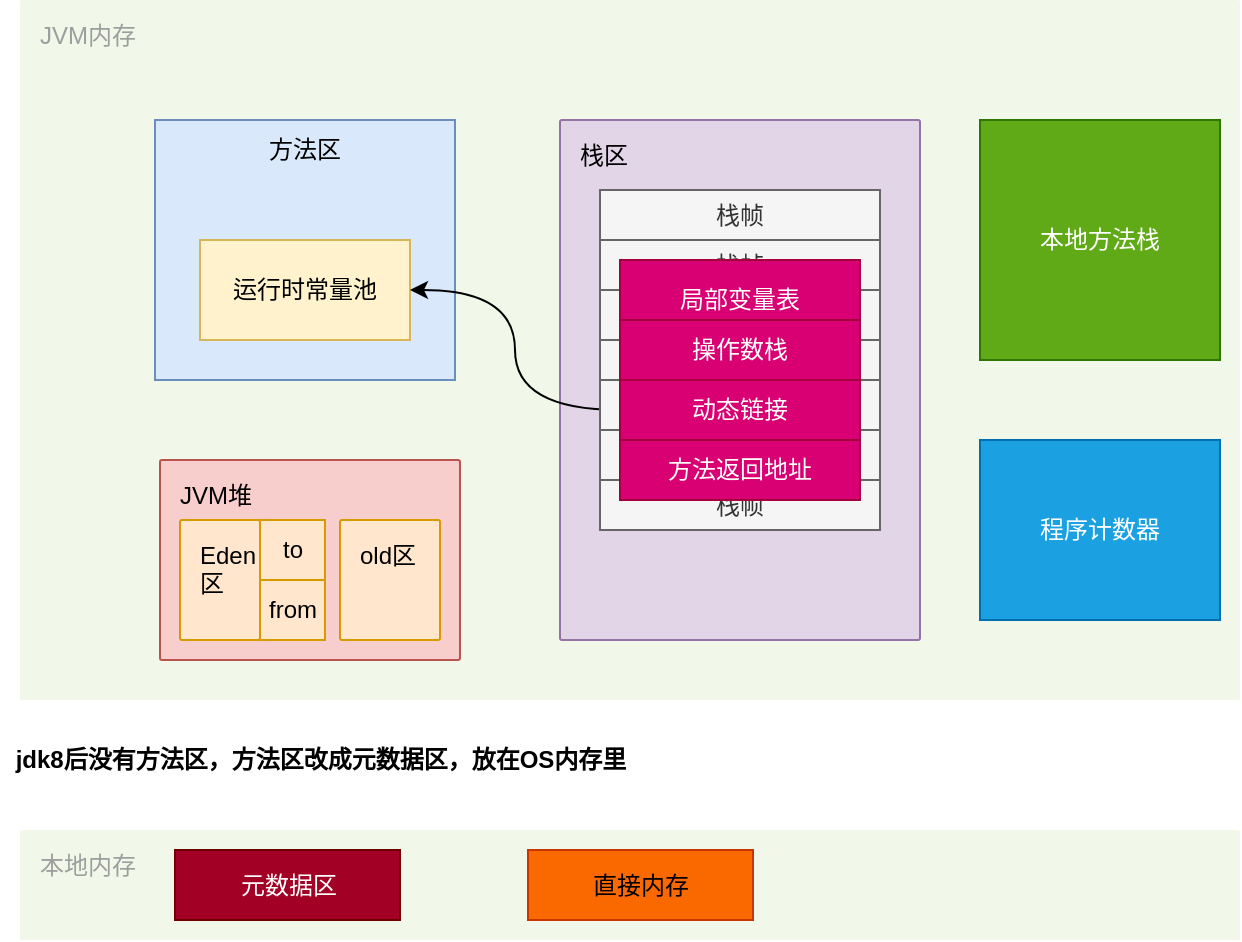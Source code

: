 <mxfile version="16.1.2" type="device"><diagram id="Q6vTV0PUw-RQiSvFKZvE" name="第 1 页"><mxGraphModel dx="1104" dy="680" grid="1" gridSize="10" guides="1" tooltips="1" connect="1" arrows="1" fold="1" page="1" pageScale="1" pageWidth="827" pageHeight="1169" math="0" shadow="0"><root><mxCell id="0"/><mxCell id="1" parent="0"/><mxCell id="L5l0zIu3Irrtsz6-31cZ-1" value="JVM内存" style="sketch=0;points=[[0,0,0],[0.25,0,0],[0.5,0,0],[0.75,0,0],[1,0,0],[1,0.25,0],[1,0.5,0],[1,0.75,0],[1,1,0],[0.75,1,0],[0.5,1,0],[0.25,1,0],[0,1,0],[0,0.75,0],[0,0.5,0],[0,0.25,0]];rounded=1;absoluteArcSize=1;arcSize=2;html=1;strokeColor=none;gradientColor=none;shadow=0;dashed=0;fontSize=12;fontColor=#9E9E9E;align=left;verticalAlign=top;spacing=10;spacingTop=-4;fillColor=#F1F8E9;" vertex="1" parent="1"><mxGeometry x="160" y="130" width="610" height="350" as="geometry"/></mxCell><mxCell id="L5l0zIu3Irrtsz6-31cZ-2" value="" style="rounded=0;whiteSpace=wrap;html=1;fillColor=#dae8fc;strokeColor=#6c8ebf;" vertex="1" parent="1"><mxGeometry x="227.5" y="190" width="150" height="130" as="geometry"/></mxCell><mxCell id="L5l0zIu3Irrtsz6-31cZ-5" value="方法区" style="text;html=1;strokeColor=none;fillColor=none;align=center;verticalAlign=middle;whiteSpace=wrap;rounded=0;" vertex="1" parent="1"><mxGeometry x="275" y="190" width="55" height="30" as="geometry"/></mxCell><mxCell id="L5l0zIu3Irrtsz6-31cZ-6" value="运行时常量池" style="rounded=0;whiteSpace=wrap;html=1;fillColor=#fff2cc;strokeColor=#d6b656;" vertex="1" parent="1"><mxGeometry x="250" y="250" width="105" height="50" as="geometry"/></mxCell><mxCell id="L5l0zIu3Irrtsz6-31cZ-7" value="JVM堆" style="sketch=0;points=[[0,0,0],[0.25,0,0],[0.5,0,0],[0.75,0,0],[1,0,0],[1,0.25,0],[1,0.5,0],[1,0.75,0],[1,1,0],[0.75,1,0],[0.5,1,0],[0.25,1,0],[0,1,0],[0,0.75,0],[0,0.5,0],[0,0.25,0]];rounded=1;absoluteArcSize=1;arcSize=2;html=1;strokeColor=#b85450;shadow=0;dashed=0;fontSize=12;align=left;verticalAlign=top;spacing=10;spacingTop=-4;fillColor=#f8cecc;" vertex="1" parent="1"><mxGeometry x="230" y="360" width="150" height="100" as="geometry"/></mxCell><mxCell id="L5l0zIu3Irrtsz6-31cZ-8" value="Eden&lt;br&gt;区" style="sketch=0;points=[[0,0,0],[0.25,0,0],[0.5,0,0],[0.75,0,0],[1,0,0],[1,0.25,0],[1,0.5,0],[1,0.75,0],[1,1,0],[0.75,1,0],[0.5,1,0],[0.25,1,0],[0,1,0],[0,0.75,0],[0,0.5,0],[0,0.25,0]];rounded=1;absoluteArcSize=1;arcSize=2;html=1;strokeColor=#d79b00;shadow=0;dashed=0;fontSize=12;align=left;verticalAlign=top;spacing=10;spacingTop=-4;fillColor=#ffe6cc;" vertex="1" parent="1"><mxGeometry x="240" y="390" width="40" height="60" as="geometry"/></mxCell><mxCell id="L5l0zIu3Irrtsz6-31cZ-9" value="old区" style="sketch=0;points=[[0,0,0],[0.25,0,0],[0.5,0,0],[0.75,0,0],[1,0,0],[1,0.25,0],[1,0.5,0],[1,0.75,0],[1,1,0],[0.75,1,0],[0.5,1,0],[0.25,1,0],[0,1,0],[0,0.75,0],[0,0.5,0],[0,0.25,0]];rounded=1;absoluteArcSize=1;arcSize=2;html=1;strokeColor=#d79b00;shadow=0;dashed=0;fontSize=12;align=left;verticalAlign=top;spacing=10;spacingTop=-4;fillColor=#ffe6cc;" vertex="1" parent="1"><mxGeometry x="320" y="390" width="50" height="60" as="geometry"/></mxCell><mxCell id="L5l0zIu3Irrtsz6-31cZ-10" value="from" style="rounded=0;whiteSpace=wrap;html=1;fillColor=#ffe6cc;strokeColor=#d79b00;" vertex="1" parent="1"><mxGeometry x="280" y="420" width="32.5" height="30" as="geometry"/></mxCell><mxCell id="L5l0zIu3Irrtsz6-31cZ-11" value="to" style="rounded=0;whiteSpace=wrap;html=1;fillColor=#ffe6cc;strokeColor=#d79b00;" vertex="1" parent="1"><mxGeometry x="280" y="390" width="32.5" height="30" as="geometry"/></mxCell><mxCell id="L5l0zIu3Irrtsz6-31cZ-12" value="本地内存" style="sketch=0;points=[[0,0,0],[0.25,0,0],[0.5,0,0],[0.75,0,0],[1,0,0],[1,0.25,0],[1,0.5,0],[1,0.75,0],[1,1,0],[0.75,1,0],[0.5,1,0],[0.25,1,0],[0,1,0],[0,0.75,0],[0,0.5,0],[0,0.25,0]];rounded=1;absoluteArcSize=1;arcSize=2;html=1;strokeColor=none;gradientColor=none;shadow=0;dashed=0;fontSize=12;fontColor=#9E9E9E;align=left;verticalAlign=top;spacing=10;spacingTop=-4;fillColor=#F1F8E9;" vertex="1" parent="1"><mxGeometry x="160" y="545" width="610" height="55" as="geometry"/></mxCell><mxCell id="L5l0zIu3Irrtsz6-31cZ-13" value="栈区" style="sketch=0;points=[[0,0,0],[0.25,0,0],[0.5,0,0],[0.75,0,0],[1,0,0],[1,0.25,0],[1,0.5,0],[1,0.75,0],[1,1,0],[0.75,1,0],[0.5,1,0],[0.25,1,0],[0,1,0],[0,0.75,0],[0,0.5,0],[0,0.25,0]];rounded=1;absoluteArcSize=1;arcSize=2;html=1;strokeColor=#9673a6;shadow=0;dashed=0;fontSize=12;align=left;verticalAlign=top;spacing=10;spacingTop=-4;fillColor=#e1d5e7;" vertex="1" parent="1"><mxGeometry x="430" y="190" width="180" height="260" as="geometry"/></mxCell><mxCell id="L5l0zIu3Irrtsz6-31cZ-15" value="栈帧" style="rounded=0;whiteSpace=wrap;html=1;fillColor=#f5f5f5;fontColor=#333333;strokeColor=#666666;" vertex="1" parent="1"><mxGeometry x="450" y="225" width="140" height="25" as="geometry"/></mxCell><mxCell id="L5l0zIu3Irrtsz6-31cZ-16" value="栈帧" style="rounded=0;whiteSpace=wrap;html=1;fillColor=#f5f5f5;fontColor=#333333;strokeColor=#666666;" vertex="1" parent="1"><mxGeometry x="450" y="250" width="140" height="25" as="geometry"/></mxCell><mxCell id="L5l0zIu3Irrtsz6-31cZ-17" value="&#10;&#10;&lt;span style=&quot;color: rgb(0, 0, 0); font-family: helvetica; font-size: 12px; font-style: normal; font-weight: 400; letter-spacing: normal; text-align: center; text-indent: 0px; text-transform: none; word-spacing: 0px; background-color: rgb(248, 249, 250); display: inline; float: none;&quot;&gt;栈帧&lt;/span&gt;&#10;&#10;" style="rounded=0;whiteSpace=wrap;html=1;fillColor=#f5f5f5;fontColor=#333333;strokeColor=#666666;" vertex="1" parent="1"><mxGeometry x="450" y="275" width="140" height="25" as="geometry"/></mxCell><mxCell id="L5l0zIu3Irrtsz6-31cZ-18" value="&lt;span&gt;栈帧&lt;/span&gt;" style="rounded=0;whiteSpace=wrap;html=1;fillColor=#f5f5f5;fontColor=#333333;strokeColor=#666666;" vertex="1" parent="1"><mxGeometry x="450" y="300" width="140" height="25" as="geometry"/></mxCell><mxCell id="L5l0zIu3Irrtsz6-31cZ-26" style="edgeStyle=orthogonalEdgeStyle;curved=1;rounded=0;orthogonalLoop=1;jettySize=auto;html=1;entryX=1;entryY=0.5;entryDx=0;entryDy=0;" edge="1" parent="1" source="L5l0zIu3Irrtsz6-31cZ-24" target="L5l0zIu3Irrtsz6-31cZ-6"><mxGeometry relative="1" as="geometry"/></mxCell><mxCell id="L5l0zIu3Irrtsz6-31cZ-19" value="&lt;span&gt;栈帧&lt;/span&gt;" style="rounded=0;whiteSpace=wrap;html=1;fillColor=#f5f5f5;fontColor=#333333;strokeColor=#666666;" vertex="1" parent="1"><mxGeometry x="450" y="320" width="140" height="25" as="geometry"/></mxCell><mxCell id="L5l0zIu3Irrtsz6-31cZ-20" value="&#10;&#10;&lt;span style=&quot;color: rgb(0, 0, 0); font-family: helvetica; font-size: 12px; font-style: normal; font-weight: 400; letter-spacing: normal; text-align: center; text-indent: 0px; text-transform: none; word-spacing: 0px; background-color: rgb(248, 249, 250); display: inline; float: none;&quot;&gt;栈帧&lt;/span&gt;&#10;&#10;" style="rounded=0;whiteSpace=wrap;html=1;fillColor=#f5f5f5;fontColor=#333333;strokeColor=#666666;" vertex="1" parent="1"><mxGeometry x="450" y="345" width="140" height="25" as="geometry"/></mxCell><mxCell id="L5l0zIu3Irrtsz6-31cZ-21" value="&lt;span&gt;栈帧&lt;/span&gt;" style="rounded=0;whiteSpace=wrap;html=1;fillColor=#f5f5f5;fontColor=#333333;strokeColor=#666666;" vertex="1" parent="1"><mxGeometry x="450" y="370" width="140" height="25" as="geometry"/></mxCell><mxCell id="L5l0zIu3Irrtsz6-31cZ-22" value="局部变量表" style="rounded=0;whiteSpace=wrap;html=1;fillColor=#d80073;fontColor=#ffffff;strokeColor=#A50040;" vertex="1" parent="1"><mxGeometry x="460" y="260" width="120" height="40" as="geometry"/></mxCell><mxCell id="L5l0zIu3Irrtsz6-31cZ-23" value="操作数栈" style="rounded=0;whiteSpace=wrap;html=1;fillColor=#d80073;fontColor=#ffffff;strokeColor=#A50040;" vertex="1" parent="1"><mxGeometry x="460" y="290" width="120" height="30" as="geometry"/></mxCell><mxCell id="L5l0zIu3Irrtsz6-31cZ-24" value="动态链接" style="rounded=0;whiteSpace=wrap;html=1;fillColor=#d80073;fontColor=#ffffff;strokeColor=#A50040;" vertex="1" parent="1"><mxGeometry x="460" y="320" width="120" height="30" as="geometry"/></mxCell><mxCell id="L5l0zIu3Irrtsz6-31cZ-25" value="方法返回地址" style="rounded=0;whiteSpace=wrap;html=1;fillColor=#d80073;fontColor=#ffffff;strokeColor=#A50040;" vertex="1" parent="1"><mxGeometry x="460" y="350" width="120" height="30" as="geometry"/></mxCell><mxCell id="L5l0zIu3Irrtsz6-31cZ-27" value="本地方法栈" style="rounded=0;whiteSpace=wrap;html=1;fillColor=#60a917;fontColor=#ffffff;strokeColor=#2D7600;" vertex="1" parent="1"><mxGeometry x="640" y="190" width="120" height="120" as="geometry"/></mxCell><mxCell id="L5l0zIu3Irrtsz6-31cZ-29" value="程序计数器" style="rounded=0;whiteSpace=wrap;html=1;fillColor=#1ba1e2;fontColor=#ffffff;strokeColor=#006EAF;" vertex="1" parent="1"><mxGeometry x="640" y="350" width="120" height="90" as="geometry"/></mxCell><mxCell id="L5l0zIu3Irrtsz6-31cZ-30" value="元数据区" style="rounded=0;whiteSpace=wrap;html=1;fillColor=#a20025;fontColor=#ffffff;strokeColor=#6F0000;" vertex="1" parent="1"><mxGeometry x="237.5" y="555" width="112.5" height="35" as="geometry"/></mxCell><mxCell id="L5l0zIu3Irrtsz6-31cZ-31" value="直接内存" style="rounded=0;whiteSpace=wrap;html=1;fillColor=#fa6800;fontColor=#000000;strokeColor=#C73500;" vertex="1" parent="1"><mxGeometry x="414" y="555" width="112.5" height="35" as="geometry"/></mxCell><mxCell id="L5l0zIu3Irrtsz6-31cZ-32" value="&lt;b&gt;jdk8后没有方法区，方法区改成元数据区，放在OS内存里&lt;/b&gt;" style="text;html=1;align=center;verticalAlign=middle;resizable=0;points=[];autosize=1;strokeColor=none;fillColor=none;" vertex="1" parent="1"><mxGeometry x="150" y="500" width="320" height="20" as="geometry"/></mxCell></root></mxGraphModel></diagram></mxfile>